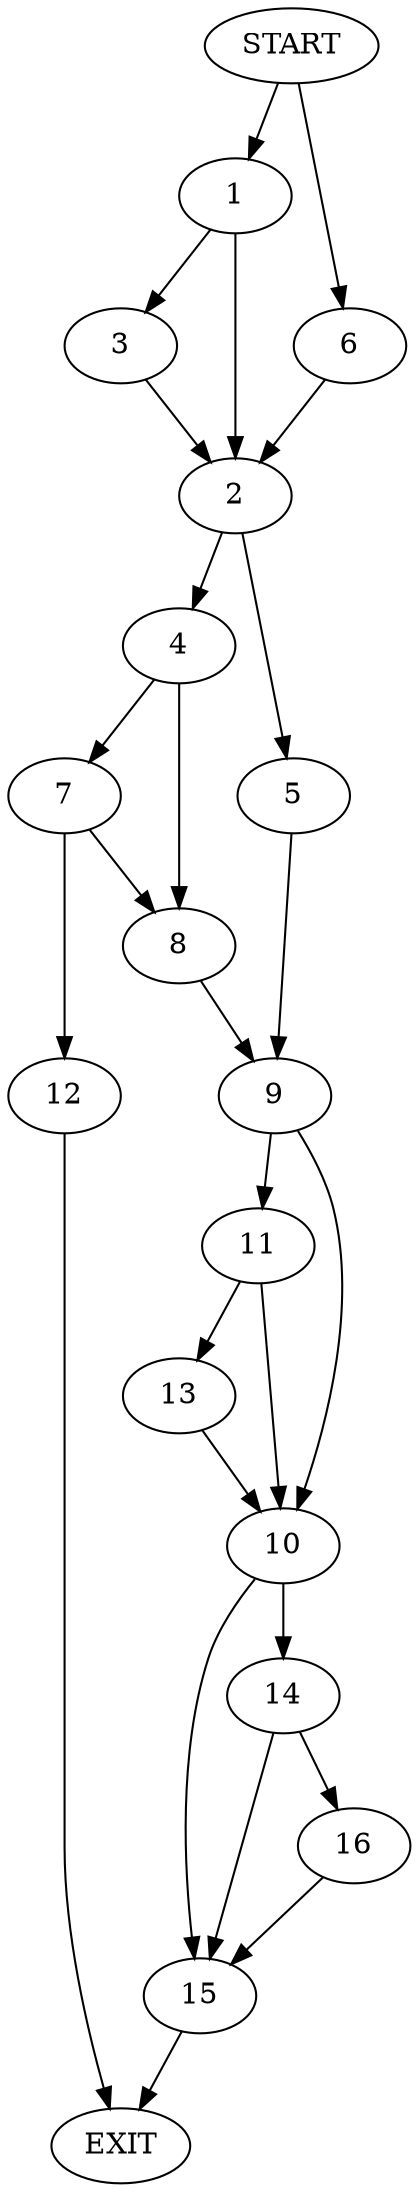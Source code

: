 digraph {
0 [label="START"]
17 [label="EXIT"]
0 -> 1
1 -> 2
1 -> 3
3 -> 2
2 -> 4
2 -> 5
0 -> 6
6 -> 2
4 -> 7
4 -> 8
5 -> 9
9 -> 10
9 -> 11
8 -> 9
7 -> 12
7 -> 8
12 -> 17
11 -> 13
11 -> 10
10 -> 14
10 -> 15
13 -> 10
14 -> 16
14 -> 15
15 -> 17
16 -> 15
}
